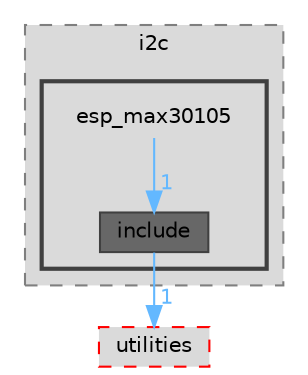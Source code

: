 digraph "components/peripherals/i2c/esp_max30105"
{
 // LATEX_PDF_SIZE
  bgcolor="transparent";
  edge [fontname=Helvetica,fontsize=10,labelfontname=Helvetica,labelfontsize=10];
  node [fontname=Helvetica,fontsize=10,shape=box,height=0.2,width=0.4];
  compound=true
  subgraph clusterdir_7c937227b2c8e4f6d79d54c2e9a7ab6d {
    graph [ bgcolor="#dadada", pencolor="grey50", label="i2c", fontname=Helvetica,fontsize=10 style="filled,dashed", URL="dir_7c937227b2c8e4f6d79d54c2e9a7ab6d.html",tooltip=""]
  subgraph clusterdir_ff4dab9b99b260782ff419b69ab28966 {
    graph [ bgcolor="#dadada", pencolor="grey25", label="", fontname=Helvetica,fontsize=10 style="filled,bold", URL="dir_ff4dab9b99b260782ff419b69ab28966.html",tooltip=""]
    dir_ff4dab9b99b260782ff419b69ab28966 [shape=plaintext, label="esp_max30105"];
  dir_7269bb5a7701c89b61ead25f699e69ce [label="include", fillcolor="#676767", color="grey25", style="filled", URL="dir_7269bb5a7701c89b61ead25f699e69ce.html",tooltip=""];
  }
  }
  dir_59ed5374a4f6b52e0256717e78b786a3 [label="utilities", fillcolor="#dadada", color="red", style="filled,dashed", URL="dir_59ed5374a4f6b52e0256717e78b786a3.html",tooltip=""];
  dir_ff4dab9b99b260782ff419b69ab28966->dir_7269bb5a7701c89b61ead25f699e69ce [headlabel="1", labeldistance=1.5 headhref="dir_000020_000056.html" href="dir_000020_000056.html" color="steelblue1" fontcolor="steelblue1"];
  dir_7269bb5a7701c89b61ead25f699e69ce->dir_59ed5374a4f6b52e0256717e78b786a3 [headlabel="1", labeldistance=1.5 headhref="dir_000056_000086.html" href="dir_000056_000086.html" color="steelblue1" fontcolor="steelblue1"];
}
